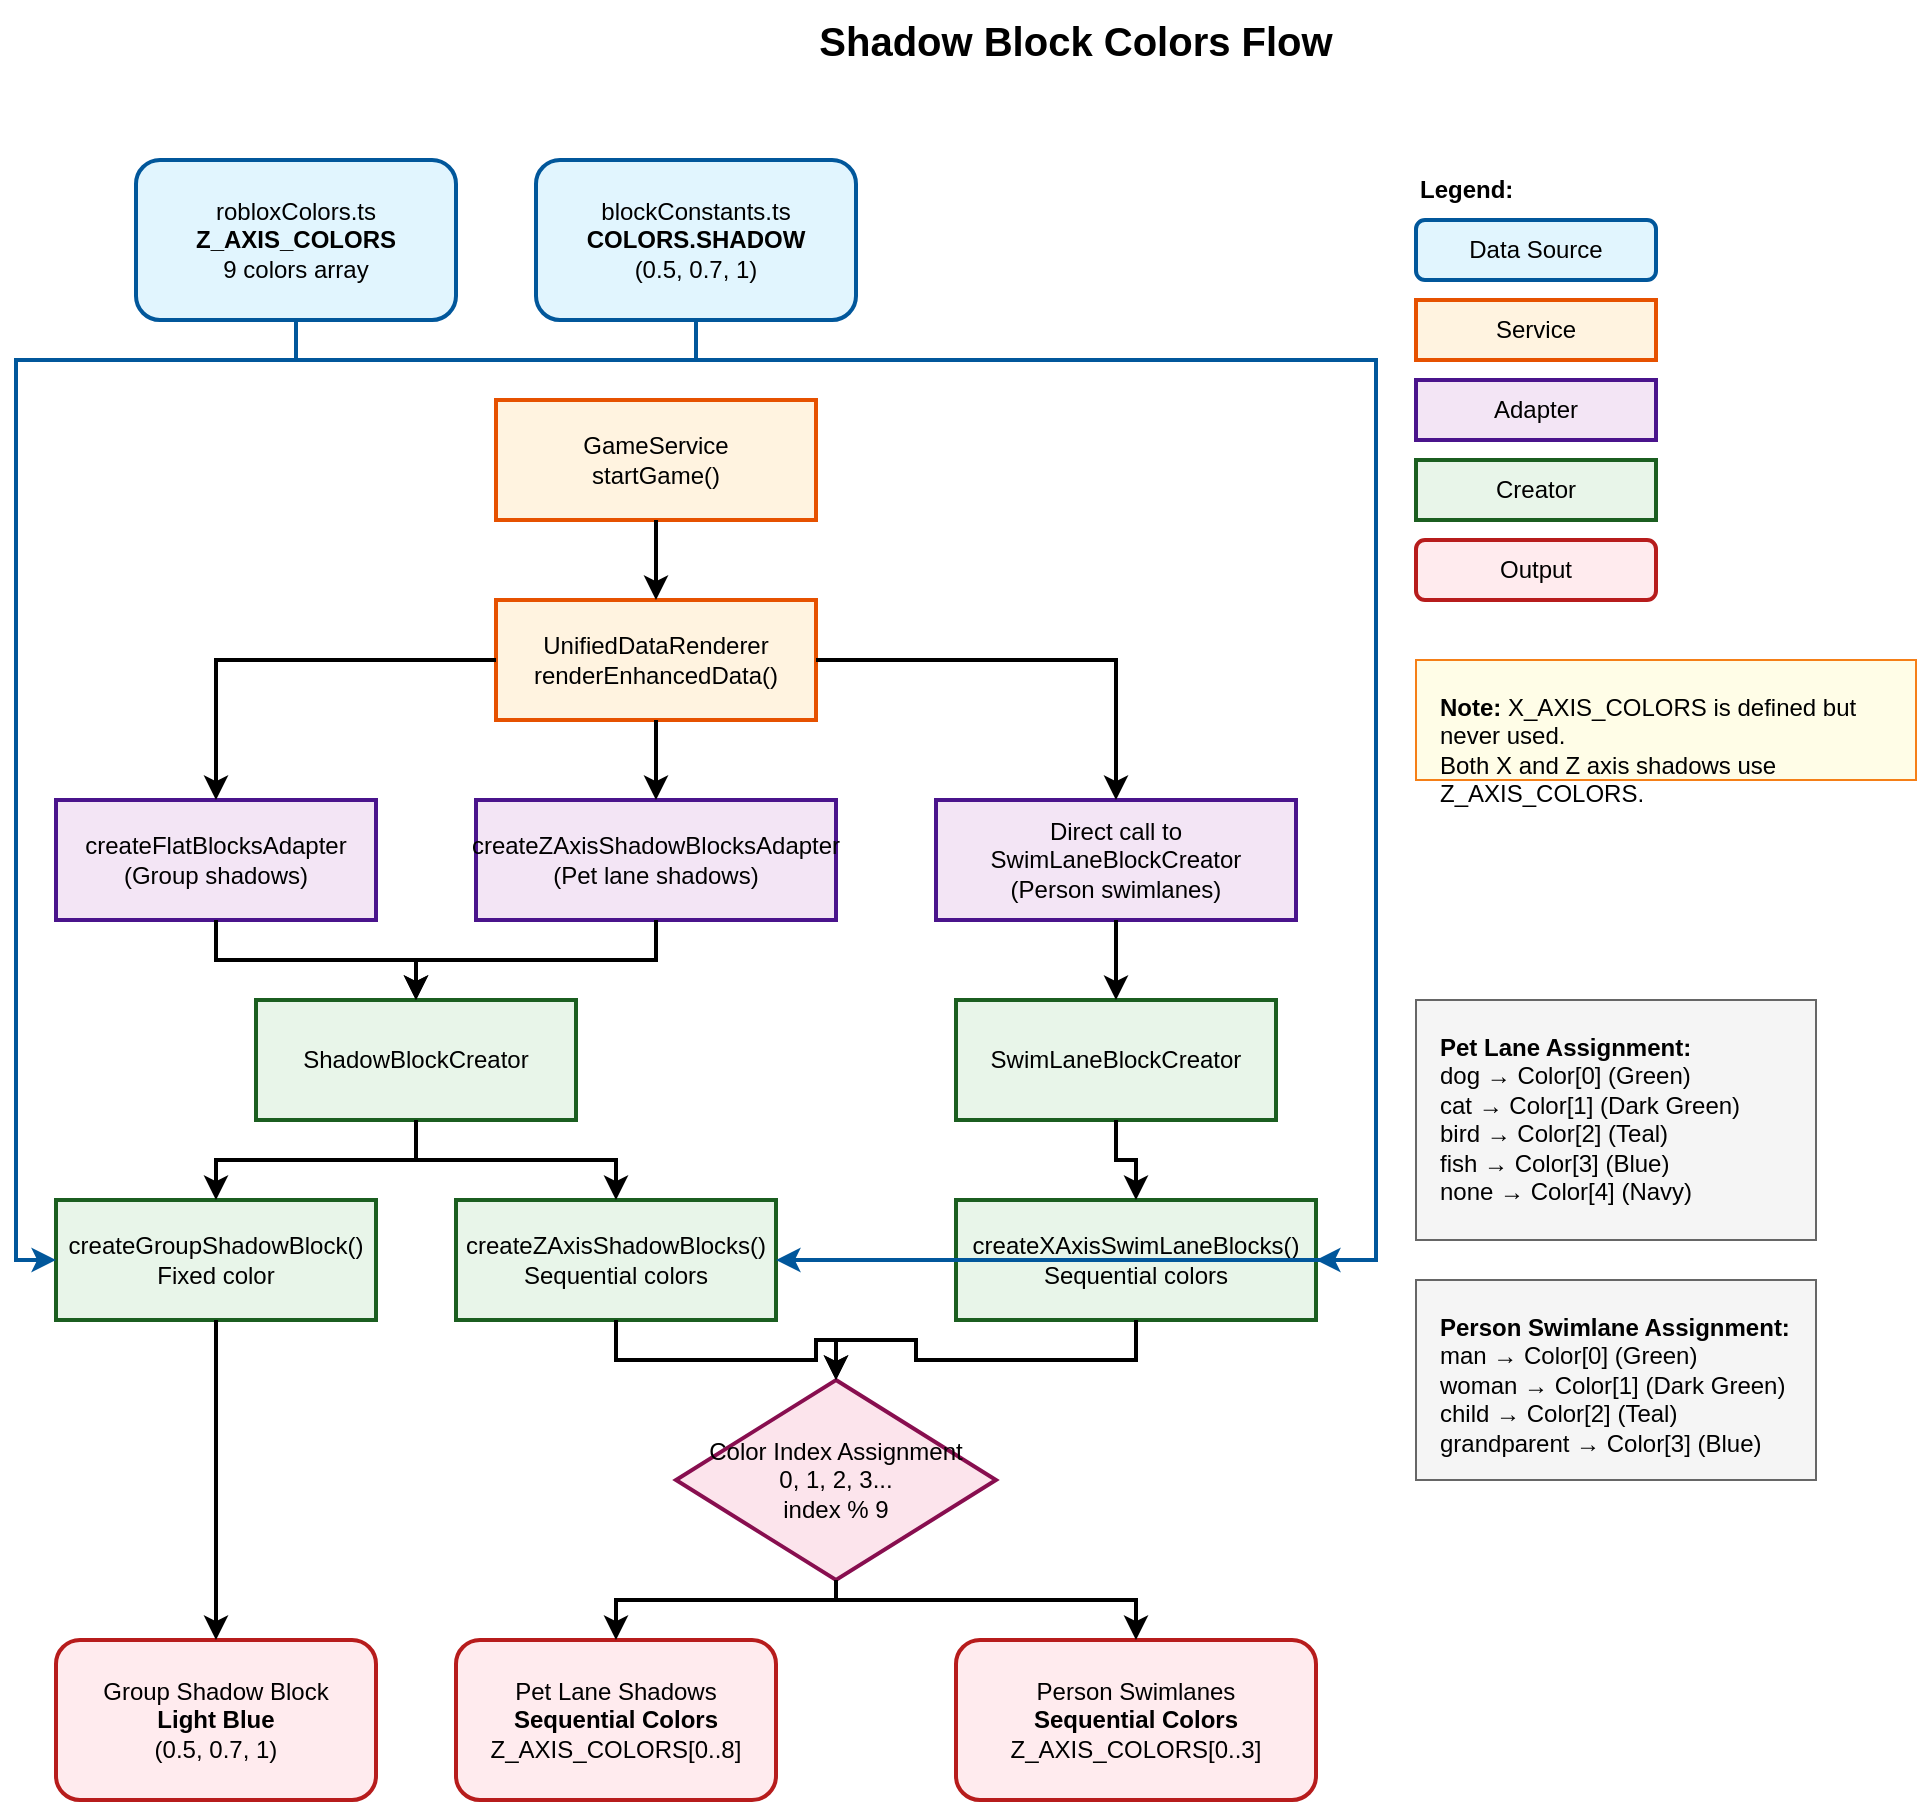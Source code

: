 <?xml version="1.0" encoding="UTF-8"?>
<mxfile version="24.0.0" type="device">
  <diagram name="Shadow Colors Flow" id="shadow-colors-flow">
    <mxGraphModel dx="1354" dy="834" grid="1" gridSize="10" guides="1" tooltips="1" connect="1" arrows="1" fold="1" page="1" pageScale="1" pageWidth="1100" pageHeight="850" math="0" shadow="0">
      <root>
        <mxCell id="0" />
        <mxCell id="1" parent="0" />
        
        <!-- Title -->
        <mxCell id="title" value="Shadow Block Colors Flow" style="text;html=1;strokeColor=none;fillColor=none;align=center;verticalAlign=middle;whiteSpace=wrap;rounded=0;fontSize=20;fontStyle=1" vertex="1" parent="1">
          <mxGeometry x="400" y="20" width="300" height="40" as="geometry" />
        </mxCell>
        
        <!-- Data Sources -->
        <mxCell id="robloxColors" value="robloxColors.ts&lt;br&gt;&lt;b&gt;Z_AXIS_COLORS&lt;/b&gt;&lt;br&gt;9 colors array" style="rounded=1;whiteSpace=wrap;html=1;fillColor=#e1f5fe;strokeColor=#01579b;strokeWidth=2;" vertex="1" parent="1">
          <mxGeometry x="80" y="100" width="160" height="80" as="geometry" />
        </mxCell>
        
        <mxCell id="blockConstants" value="blockConstants.ts&lt;br&gt;&lt;b&gt;COLORS.SHADOW&lt;/b&gt;&lt;br&gt;(0.5, 0.7, 1)" style="rounded=1;whiteSpace=wrap;html=1;fillColor=#e1f5fe;strokeColor=#01579b;strokeWidth=2;" vertex="1" parent="1">
          <mxGeometry x="280" y="100" width="160" height="80" as="geometry" />
        </mxCell>
        
        <!-- Services -->
        <mxCell id="gameService" value="GameService&lt;br&gt;startGame()" style="rounded=0;whiteSpace=wrap;html=1;fillColor=#fff3e0;strokeColor=#e65100;strokeWidth=2;" vertex="1" parent="1">
          <mxGeometry x="260" y="220" width="160" height="60" as="geometry" />
        </mxCell>
        
        <mxCell id="unifiedRenderer" value="UnifiedDataRenderer&lt;br&gt;renderEnhancedData()" style="rounded=0;whiteSpace=wrap;html=1;fillColor=#fff3e0;strokeColor=#e65100;strokeWidth=2;" vertex="1" parent="1">
          <mxGeometry x="260" y="320" width="160" height="60" as="geometry" />
        </mxCell>
        
        <!-- Adapters -->
        <mxCell id="flatBlockAdapter" value="createFlatBlocksAdapter&lt;br&gt;(Group shadows)" style="rounded=0;whiteSpace=wrap;html=1;fillColor=#f3e5f5;strokeColor=#4a148c;strokeWidth=2;" vertex="1" parent="1">
          <mxGeometry x="40" y="420" width="160" height="60" as="geometry" />
        </mxCell>
        
        <mxCell id="zAxisAdapter" value="createZAxisShadowBlocksAdapter&lt;br&gt;(Pet lane shadows)" style="rounded=0;whiteSpace=wrap;html=1;fillColor=#f3e5f5;strokeColor=#4a148c;strokeWidth=2;" vertex="1" parent="1">
          <mxGeometry x="250" y="420" width="180" height="60" as="geometry" />
        </mxCell>
        
        <mxCell id="xAxisAdapter" value="Direct call to&lt;br&gt;SwimLaneBlockCreator&lt;br&gt;(Person swimlanes)" style="rounded=0;whiteSpace=wrap;html=1;fillColor=#f3e5f5;strokeColor=#4a148c;strokeWidth=2;" vertex="1" parent="1">
          <mxGeometry x="480" y="420" width="180" height="60" as="geometry" />
        </mxCell>
        
        <!-- Creators -->
        <mxCell id="shadowCreator" value="ShadowBlockCreator" style="rounded=0;whiteSpace=wrap;html=1;fillColor=#e8f5e9;strokeColor=#1b5e20;strokeWidth=2;" vertex="1" parent="1">
          <mxGeometry x="140" y="520" width="160" height="60" as="geometry" />
        </mxCell>
        
        <mxCell id="swimlaneCreator" value="SwimLaneBlockCreator" style="rounded=0;whiteSpace=wrap;html=1;fillColor=#e8f5e9;strokeColor=#1b5e20;strokeWidth=2;" vertex="1" parent="1">
          <mxGeometry x="490" y="520" width="160" height="60" as="geometry" />
        </mxCell>
        
        <!-- Methods -->
        <mxCell id="groupMethod" value="createGroupShadowBlock()&lt;br&gt;Fixed color" style="rounded=0;whiteSpace=wrap;html=1;fillColor=#e8f5e9;strokeColor=#1b5e20;strokeWidth=2;" vertex="1" parent="1">
          <mxGeometry x="40" y="620" width="160" height="60" as="geometry" />
        </mxCell>
        
        <mxCell id="zAxisMethod" value="createZAxisShadowBlocks()&lt;br&gt;Sequential colors" style="rounded=0;whiteSpace=wrap;html=1;fillColor=#e8f5e9;strokeColor=#1b5e20;strokeWidth=2;" vertex="1" parent="1">
          <mxGeometry x="240" y="620" width="160" height="60" as="geometry" />
        </mxCell>
        
        <mxCell id="xAxisMethod" value="createXAxisSwimLaneBlocks()&lt;br&gt;Sequential colors" style="rounded=0;whiteSpace=wrap;html=1;fillColor=#e8f5e9;strokeColor=#1b5e20;strokeWidth=2;" vertex="1" parent="1">
          <mxGeometry x="490" y="620" width="180" height="60" as="geometry" />
        </mxCell>
        
        <!-- Color Assignment -->
        <mxCell id="colorAssignment" value="Color Index Assignment&lt;br&gt;0, 1, 2, 3...&lt;br&gt;index % 9" style="rhombus;whiteSpace=wrap;html=1;fillColor=#fce4ec;strokeColor=#880e4f;strokeWidth=2;" vertex="1" parent="1">
          <mxGeometry x="350" y="710" width="160" height="100" as="geometry" />
        </mxCell>
        
        <!-- Outputs -->
        <mxCell id="groupShadow" value="Group Shadow Block&lt;br&gt;&lt;b&gt;Light Blue&lt;/b&gt;&lt;br&gt;(0.5, 0.7, 1)" style="rounded=1;whiteSpace=wrap;html=1;fillColor=#ffebee;strokeColor=#b71c1c;strokeWidth=2;" vertex="1" parent="1">
          <mxGeometry x="40" y="840" width="160" height="80" as="geometry" />
        </mxCell>
        
        <mxCell id="petLaneShadows" value="Pet Lane Shadows&lt;br&gt;&lt;b&gt;Sequential Colors&lt;/b&gt;&lt;br&gt;Z_AXIS_COLORS[0..8]" style="rounded=1;whiteSpace=wrap;html=1;fillColor=#ffebee;strokeColor=#b71c1c;strokeWidth=2;" vertex="1" parent="1">
          <mxGeometry x="240" y="840" width="160" height="80" as="geometry" />
        </mxCell>
        
        <mxCell id="personSwimlanes" value="Person Swimlanes&lt;br&gt;&lt;b&gt;Sequential Colors&lt;/b&gt;&lt;br&gt;Z_AXIS_COLORS[0..3]" style="rounded=1;whiteSpace=wrap;html=1;fillColor=#ffebee;strokeColor=#b71c1c;strokeWidth=2;" vertex="1" parent="1">
          <mxGeometry x="490" y="840" width="180" height="80" as="geometry" />
        </mxCell>
        
        <!-- Example Boxes -->
        <mxCell id="petExample" value="&lt;b&gt;Pet Lane Assignment:&lt;/b&gt;&lt;br&gt;dog → Color[0] (Green)&lt;br&gt;cat → Color[1] (Dark Green)&lt;br&gt;bird → Color[2] (Teal)&lt;br&gt;fish → Color[3] (Blue)&lt;br&gt;none → Color[4] (Navy)" style="rounded=0;whiteSpace=wrap;html=1;fillColor=#f5f5f5;strokeColor=#666666;strokeWidth=1;align=left;verticalAlign=top;spacingLeft=10;spacingTop=10;" vertex="1" parent="1">
          <mxGeometry x="720" y="520" width="200" height="120" as="geometry" />
        </mxCell>
        
        <mxCell id="personExample" value="&lt;b&gt;Person Swimlane Assignment:&lt;/b&gt;&lt;br&gt;man → Color[0] (Green)&lt;br&gt;woman → Color[1] (Dark Green)&lt;br&gt;child → Color[2] (Teal)&lt;br&gt;grandparent → Color[3] (Blue)" style="rounded=0;whiteSpace=wrap;html=1;fillColor=#f5f5f5;strokeColor=#666666;strokeWidth=1;align=left;verticalAlign=top;spacingLeft=10;spacingTop=10;" vertex="1" parent="1">
          <mxGeometry x="720" y="660" width="200" height="100" as="geometry" />
        </mxCell>
        
        <!-- Arrows -->
        <mxCell id="arrow1" style="edgeStyle=orthogonalEdgeStyle;rounded=0;orthogonalLoop=1;jettySize=auto;html=1;strokeWidth=2;" edge="1" parent="1" source="gameService" target="unifiedRenderer">
          <mxGeometry relative="1" as="geometry" />
        </mxCell>
        
        <mxCell id="arrow2a" style="edgeStyle=orthogonalEdgeStyle;rounded=0;orthogonalLoop=1;jettySize=auto;html=1;strokeWidth=2;" edge="1" parent="1" source="unifiedRenderer" target="flatBlockAdapter">
          <mxGeometry relative="1" as="geometry" />
        </mxCell>
        
        <mxCell id="arrow2b" style="edgeStyle=orthogonalEdgeStyle;rounded=0;orthogonalLoop=1;jettySize=auto;html=1;strokeWidth=2;" edge="1" parent="1" source="unifiedRenderer" target="zAxisAdapter">
          <mxGeometry relative="1" as="geometry" />
        </mxCell>
        
        <mxCell id="arrow2c" style="edgeStyle=orthogonalEdgeStyle;rounded=0;orthogonalLoop=1;jettySize=auto;html=1;strokeWidth=2;" edge="1" parent="1" source="unifiedRenderer" target="xAxisAdapter">
          <mxGeometry relative="1" as="geometry" />
        </mxCell>
        
        <mxCell id="arrow3a" style="edgeStyle=orthogonalEdgeStyle;rounded=0;orthogonalLoop=1;jettySize=auto;html=1;strokeWidth=2;" edge="1" parent="1" source="flatBlockAdapter" target="shadowCreator">
          <mxGeometry relative="1" as="geometry" />
        </mxCell>
        
        <mxCell id="arrow3b" style="edgeStyle=orthogonalEdgeStyle;rounded=0;orthogonalLoop=1;jettySize=auto;html=1;strokeWidth=2;" edge="1" parent="1" source="zAxisAdapter" target="shadowCreator">
          <mxGeometry relative="1" as="geometry" />
        </mxCell>
        
        <mxCell id="arrow3c" style="edgeStyle=orthogonalEdgeStyle;rounded=0;orthogonalLoop=1;jettySize=auto;html=1;strokeWidth=2;" edge="1" parent="1" source="xAxisAdapter" target="swimlaneCreator">
          <mxGeometry relative="1" as="geometry" />
        </mxCell>
        
        <mxCell id="arrow4a" style="edgeStyle=orthogonalEdgeStyle;rounded=0;orthogonalLoop=1;jettySize=auto;html=1;strokeWidth=2;" edge="1" parent="1" source="shadowCreator" target="groupMethod">
          <mxGeometry relative="1" as="geometry" />
        </mxCell>
        
        <mxCell id="arrow4b" style="edgeStyle=orthogonalEdgeStyle;rounded=0;orthogonalLoop=1;jettySize=auto;html=1;strokeWidth=2;" edge="1" parent="1" source="shadowCreator" target="zAxisMethod">
          <mxGeometry relative="1" as="geometry" />
        </mxCell>
        
        <mxCell id="arrow4c" style="edgeStyle=orthogonalEdgeStyle;rounded=0;orthogonalLoop=1;jettySize=auto;html=1;strokeWidth=2;" edge="1" parent="1" source="swimlaneCreator" target="xAxisMethod">
          <mxGeometry relative="1" as="geometry" />
        </mxCell>
        
        <!-- Data source arrows -->
        <mxCell id="arrow5" style="edgeStyle=orthogonalEdgeStyle;rounded=0;orthogonalLoop=1;jettySize=auto;html=1;strokeWidth=2;strokeColor=#01579b;" edge="1" parent="1" source="blockConstants" target="groupMethod">
          <mxGeometry relative="1" as="geometry">
            <Array as="points">
              <mxPoint x="360" y="200" />
              <mxPoint x="20" y="200" />
              <mxPoint x="20" y="650" />
              <mxPoint x="120" y="650" />
            </Array>
          </mxGeometry>
        </mxCell>
        
        <mxCell id="arrow6a" style="edgeStyle=orthogonalEdgeStyle;rounded=0;orthogonalLoop=1;jettySize=auto;html=1;strokeWidth=2;strokeColor=#01579b;" edge="1" parent="1" source="robloxColors" target="zAxisMethod">
          <mxGeometry relative="1" as="geometry">
            <Array as="points">
              <mxPoint x="160" y="200" />
              <mxPoint x="700" y="200" />
              <mxPoint x="700" y="650" />
              <mxPoint x="320" y="650" />
            </Array>
          </mxGeometry>
        </mxCell>
        
        <mxCell id="arrow6b" style="edgeStyle=orthogonalEdgeStyle;rounded=0;orthogonalLoop=1;jettySize=auto;html=1;strokeWidth=2;strokeColor=#01579b;" edge="1" parent="1" source="robloxColors" target="xAxisMethod">
          <mxGeometry relative="1" as="geometry">
            <Array as="points">
              <mxPoint x="160" y="200" />
              <mxPoint x="700" y="200" />
              <mxPoint x="700" y="650" />
              <mxPoint x="580" y="650" />
            </Array>
          </mxGeometry>
        </mxCell>
        
        <!-- Method to output arrows -->
        <mxCell id="arrow7" style="edgeStyle=orthogonalEdgeStyle;rounded=0;orthogonalLoop=1;jettySize=auto;html=1;strokeWidth=2;" edge="1" parent="1" source="groupMethod" target="groupShadow">
          <mxGeometry relative="1" as="geometry" />
        </mxCell>
        
        <mxCell id="arrow8a" style="edgeStyle=orthogonalEdgeStyle;rounded=0;orthogonalLoop=1;jettySize=auto;html=1;strokeWidth=2;" edge="1" parent="1" source="zAxisMethod" target="colorAssignment">
          <mxGeometry relative="1" as="geometry" />
        </mxCell>
        
        <mxCell id="arrow8b" style="edgeStyle=orthogonalEdgeStyle;rounded=0;orthogonalLoop=1;jettySize=auto;html=1;strokeWidth=2;" edge="1" parent="1" source="xAxisMethod" target="colorAssignment">
          <mxGeometry relative="1" as="geometry" />
        </mxCell>
        
        <mxCell id="arrow9a" style="edgeStyle=orthogonalEdgeStyle;rounded=0;orthogonalLoop=1;jettySize=auto;html=1;strokeWidth=2;" edge="1" parent="1" source="colorAssignment" target="petLaneShadows">
          <mxGeometry relative="1" as="geometry">
            <Array as="points">
              <mxPoint x="430" y="820" />
              <mxPoint x="320" y="820" />
            </Array>
          </mxGeometry>
        </mxCell>
        
        <mxCell id="arrow9b" style="edgeStyle=orthogonalEdgeStyle;rounded=0;orthogonalLoop=1;jettySize=auto;html=1;strokeWidth=2;" edge="1" parent="1" source="colorAssignment" target="personSwimlanes">
          <mxGeometry relative="1" as="geometry">
            <Array as="points">
              <mxPoint x="430" y="820" />
              <mxPoint x="580" y="820" />
            </Array>
          </mxGeometry>
        </mxCell>
        
        <!-- Legend -->
        <mxCell id="legend" value="&lt;b&gt;Legend:&lt;/b&gt;" style="text;html=1;strokeColor=none;fillColor=none;align=left;verticalAlign=middle;whiteSpace=wrap;rounded=0;" vertex="1" parent="1">
          <mxGeometry x="720" y="100" width="80" height="30" as="geometry" />
        </mxCell>
        
        <mxCell id="legendData" value="Data Source" style="rounded=1;whiteSpace=wrap;html=1;fillColor=#e1f5fe;strokeColor=#01579b;strokeWidth=2;" vertex="1" parent="1">
          <mxGeometry x="720" y="130" width="120" height="30" as="geometry" />
        </mxCell>
        
        <mxCell id="legendService" value="Service" style="rounded=0;whiteSpace=wrap;html=1;fillColor=#fff3e0;strokeColor=#e65100;strokeWidth=2;" vertex="1" parent="1">
          <mxGeometry x="720" y="170" width="120" height="30" as="geometry" />
        </mxCell>
        
        <mxCell id="legendAdapter" value="Adapter" style="rounded=0;whiteSpace=wrap;html=1;fillColor=#f3e5f5;strokeColor=#4a148c;strokeWidth=2;" vertex="1" parent="1">
          <mxGeometry x="720" y="210" width="120" height="30" as="geometry" />
        </mxCell>
        
        <mxCell id="legendCreator" value="Creator" style="rounded=0;whiteSpace=wrap;html=1;fillColor=#e8f5e9;strokeColor=#1b5e20;strokeWidth=2;" vertex="1" parent="1">
          <mxGeometry x="720" y="250" width="120" height="30" as="geometry" />
        </mxCell>
        
        <mxCell id="legendOutput" value="Output" style="rounded=1;whiteSpace=wrap;html=1;fillColor=#ffebee;strokeColor=#b71c1c;strokeWidth=2;" vertex="1" parent="1">
          <mxGeometry x="720" y="290" width="120" height="30" as="geometry" />
        </mxCell>
        
        <!-- Notes -->
        <mxCell id="note1" value="&lt;b&gt;Note:&lt;/b&gt; X_AXIS_COLORS is defined but never used.&lt;br&gt;Both X and Z axis shadows use Z_AXIS_COLORS." style="rounded=0;whiteSpace=wrap;html=1;fillColor=#fffde7;strokeColor=#f57f17;strokeWidth=1;align=left;verticalAlign=top;spacingLeft=10;spacingTop=10;" vertex="1" parent="1">
          <mxGeometry x="720" y="350" width="250" height="60" as="geometry" />
        </mxCell>
        
      </root>
    </mxGraphModel>
  </diagram>
</mxfile>